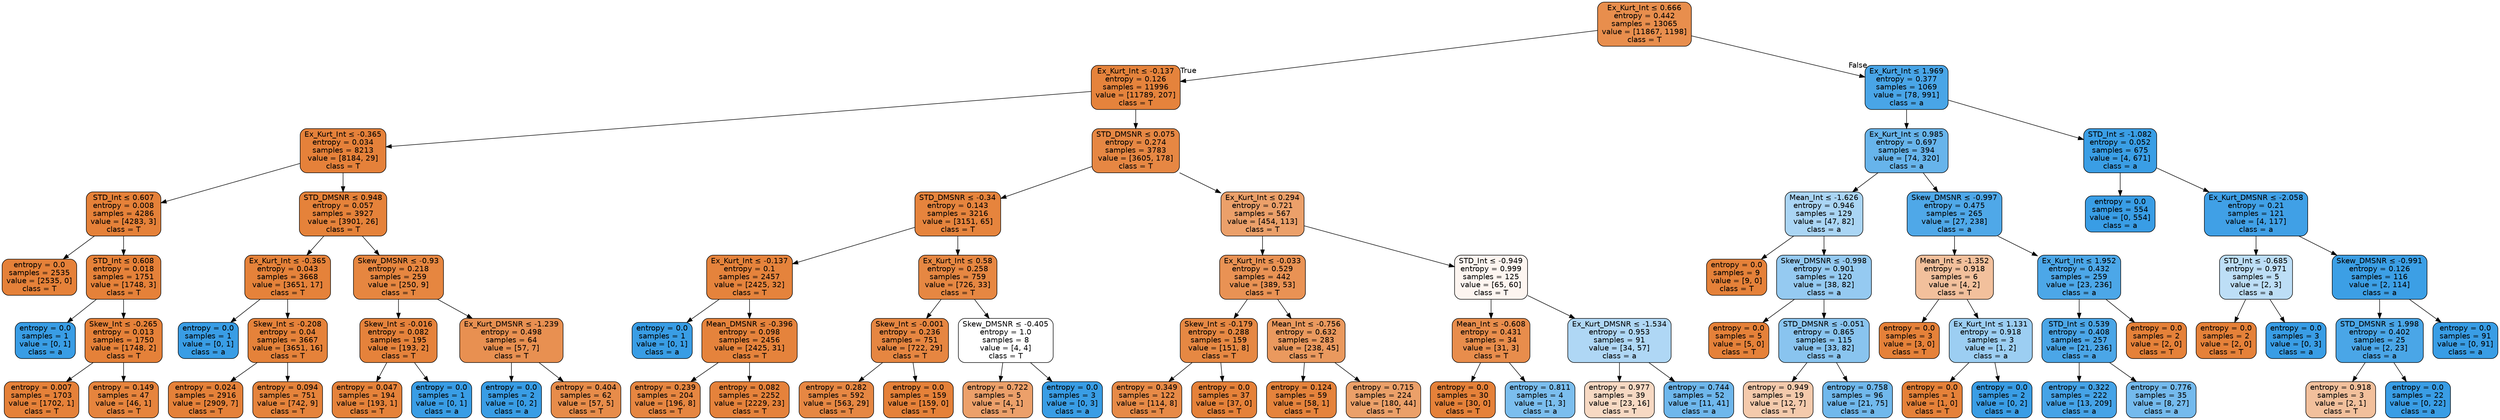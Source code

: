 digraph Tree {
node [shape=box, style="filled, rounded", color="black", fontname=helvetica] ;
edge [fontname=helvetica] ;
0 [label=<Ex_Kurt_Int &le; 0.666<br/>entropy = 0.442<br/>samples = 13065<br/>value = [11867, 1198]<br/>class = T>, fillcolor="#e88e4d"] ;
1 [label=<Ex_Kurt_Int &le; -0.137<br/>entropy = 0.126<br/>samples = 11996<br/>value = [11789, 207]<br/>class = T>, fillcolor="#e5833c"] ;
0 -> 1 [labeldistance=2.5, labelangle=45, headlabel="True"] ;
2 [label=<Ex_Kurt_Int &le; -0.365<br/>entropy = 0.034<br/>samples = 8213<br/>value = [8184, 29]<br/>class = T>, fillcolor="#e5813a"] ;
1 -> 2 ;
3 [label=<STD_Int &le; 0.607<br/>entropy = 0.008<br/>samples = 4286<br/>value = [4283, 3]<br/>class = T>, fillcolor="#e58139"] ;
2 -> 3 ;
4 [label=<entropy = 0.0<br/>samples = 2535<br/>value = [2535, 0]<br/>class = T>, fillcolor="#e58139"] ;
3 -> 4 ;
5 [label=<STD_Int &le; 0.608<br/>entropy = 0.018<br/>samples = 1751<br/>value = [1748, 3]<br/>class = T>, fillcolor="#e58139"] ;
3 -> 5 ;
6 [label=<entropy = 0.0<br/>samples = 1<br/>value = [0, 1]<br/>class = a>, fillcolor="#399de5"] ;
5 -> 6 ;
7 [label=<Skew_Int &le; -0.265<br/>entropy = 0.013<br/>samples = 1750<br/>value = [1748, 2]<br/>class = T>, fillcolor="#e58139"] ;
5 -> 7 ;
8 [label=<entropy = 0.007<br/>samples = 1703<br/>value = [1702, 1]<br/>class = T>, fillcolor="#e58139"] ;
7 -> 8 ;
9 [label=<entropy = 0.149<br/>samples = 47<br/>value = [46, 1]<br/>class = T>, fillcolor="#e6843d"] ;
7 -> 9 ;
10 [label=<STD_DMSNR &le; 0.948<br/>entropy = 0.057<br/>samples = 3927<br/>value = [3901, 26]<br/>class = T>, fillcolor="#e5823a"] ;
2 -> 10 ;
11 [label=<Ex_Kurt_Int &le; -0.365<br/>entropy = 0.043<br/>samples = 3668<br/>value = [3651, 17]<br/>class = T>, fillcolor="#e5823a"] ;
10 -> 11 ;
12 [label=<entropy = 0.0<br/>samples = 1<br/>value = [0, 1]<br/>class = a>, fillcolor="#399de5"] ;
11 -> 12 ;
13 [label=<Skew_Int &le; -0.208<br/>entropy = 0.04<br/>samples = 3667<br/>value = [3651, 16]<br/>class = T>, fillcolor="#e5823a"] ;
11 -> 13 ;
14 [label=<entropy = 0.024<br/>samples = 2916<br/>value = [2909, 7]<br/>class = T>, fillcolor="#e58139"] ;
13 -> 14 ;
15 [label=<entropy = 0.094<br/>samples = 751<br/>value = [742, 9]<br/>class = T>, fillcolor="#e5833b"] ;
13 -> 15 ;
16 [label=<Skew_DMSNR &le; -0.93<br/>entropy = 0.218<br/>samples = 259<br/>value = [250, 9]<br/>class = T>, fillcolor="#e68640"] ;
10 -> 16 ;
17 [label=<Skew_Int &le; -0.016<br/>entropy = 0.082<br/>samples = 195<br/>value = [193, 2]<br/>class = T>, fillcolor="#e5823b"] ;
16 -> 17 ;
18 [label=<entropy = 0.047<br/>samples = 194<br/>value = [193, 1]<br/>class = T>, fillcolor="#e5823a"] ;
17 -> 18 ;
19 [label=<entropy = 0.0<br/>samples = 1<br/>value = [0, 1]<br/>class = a>, fillcolor="#399de5"] ;
17 -> 19 ;
20 [label=<Ex_Kurt_DMSNR &le; -1.239<br/>entropy = 0.498<br/>samples = 64<br/>value = [57, 7]<br/>class = T>, fillcolor="#e89051"] ;
16 -> 20 ;
21 [label=<entropy = 0.0<br/>samples = 2<br/>value = [0, 2]<br/>class = a>, fillcolor="#399de5"] ;
20 -> 21 ;
22 [label=<entropy = 0.404<br/>samples = 62<br/>value = [57, 5]<br/>class = T>, fillcolor="#e78c4a"] ;
20 -> 22 ;
23 [label=<STD_DMSNR &le; 0.075<br/>entropy = 0.274<br/>samples = 3783<br/>value = [3605, 178]<br/>class = T>, fillcolor="#e68743"] ;
1 -> 23 ;
24 [label=<STD_DMSNR &le; -0.34<br/>entropy = 0.143<br/>samples = 3216<br/>value = [3151, 65]<br/>class = T>, fillcolor="#e6843d"] ;
23 -> 24 ;
25 [label=<Ex_Kurt_Int &le; -0.137<br/>entropy = 0.1<br/>samples = 2457<br/>value = [2425, 32]<br/>class = T>, fillcolor="#e5833c"] ;
24 -> 25 ;
26 [label=<entropy = 0.0<br/>samples = 1<br/>value = [0, 1]<br/>class = a>, fillcolor="#399de5"] ;
25 -> 26 ;
27 [label=<Mean_DMSNR &le; -0.396<br/>entropy = 0.098<br/>samples = 2456<br/>value = [2425, 31]<br/>class = T>, fillcolor="#e5833c"] ;
25 -> 27 ;
28 [label=<entropy = 0.239<br/>samples = 204<br/>value = [196, 8]<br/>class = T>, fillcolor="#e68641"] ;
27 -> 28 ;
29 [label=<entropy = 0.082<br/>samples = 2252<br/>value = [2229, 23]<br/>class = T>, fillcolor="#e5823b"] ;
27 -> 29 ;
30 [label=<Ex_Kurt_Int &le; 0.58<br/>entropy = 0.258<br/>samples = 759<br/>value = [726, 33]<br/>class = T>, fillcolor="#e68742"] ;
24 -> 30 ;
31 [label=<Skew_Int &le; -0.001<br/>entropy = 0.236<br/>samples = 751<br/>value = [722, 29]<br/>class = T>, fillcolor="#e68641"] ;
30 -> 31 ;
32 [label=<entropy = 0.282<br/>samples = 592<br/>value = [563, 29]<br/>class = T>, fillcolor="#e68743"] ;
31 -> 32 ;
33 [label=<entropy = 0.0<br/>samples = 159<br/>value = [159, 0]<br/>class = T>, fillcolor="#e58139"] ;
31 -> 33 ;
34 [label=<Skew_DMSNR &le; -0.405<br/>entropy = 1.0<br/>samples = 8<br/>value = [4, 4]<br/>class = T>, fillcolor="#ffffff"] ;
30 -> 34 ;
35 [label=<entropy = 0.722<br/>samples = 5<br/>value = [4, 1]<br/>class = T>, fillcolor="#eca06a"] ;
34 -> 35 ;
36 [label=<entropy = 0.0<br/>samples = 3<br/>value = [0, 3]<br/>class = a>, fillcolor="#399de5"] ;
34 -> 36 ;
37 [label=<Ex_Kurt_Int &le; 0.294<br/>entropy = 0.721<br/>samples = 567<br/>value = [454, 113]<br/>class = T>, fillcolor="#eba06a"] ;
23 -> 37 ;
38 [label=<Ex_Kurt_Int &le; -0.033<br/>entropy = 0.529<br/>samples = 442<br/>value = [389, 53]<br/>class = T>, fillcolor="#e99254"] ;
37 -> 38 ;
39 [label=<Skew_Int &le; -0.179<br/>entropy = 0.288<br/>samples = 159<br/>value = [151, 8]<br/>class = T>, fillcolor="#e68843"] ;
38 -> 39 ;
40 [label=<entropy = 0.349<br/>samples = 122<br/>value = [114, 8]<br/>class = T>, fillcolor="#e78a47"] ;
39 -> 40 ;
41 [label=<entropy = 0.0<br/>samples = 37<br/>value = [37, 0]<br/>class = T>, fillcolor="#e58139"] ;
39 -> 41 ;
42 [label=<Mean_Int &le; -0.756<br/>entropy = 0.632<br/>samples = 283<br/>value = [238, 45]<br/>class = T>, fillcolor="#ea995e"] ;
38 -> 42 ;
43 [label=<entropy = 0.124<br/>samples = 59<br/>value = [58, 1]<br/>class = T>, fillcolor="#e5833c"] ;
42 -> 43 ;
44 [label=<entropy = 0.715<br/>samples = 224<br/>value = [180, 44]<br/>class = T>, fillcolor="#eba069"] ;
42 -> 44 ;
45 [label=<STD_Int &le; -0.949<br/>entropy = 0.999<br/>samples = 125<br/>value = [65, 60]<br/>class = T>, fillcolor="#fdf5f0"] ;
37 -> 45 ;
46 [label=<Mean_Int &le; -0.608<br/>entropy = 0.431<br/>samples = 34<br/>value = [31, 3]<br/>class = T>, fillcolor="#e88d4c"] ;
45 -> 46 ;
47 [label=<entropy = 0.0<br/>samples = 30<br/>value = [30, 0]<br/>class = T>, fillcolor="#e58139"] ;
46 -> 47 ;
48 [label=<entropy = 0.811<br/>samples = 4<br/>value = [1, 3]<br/>class = a>, fillcolor="#7bbeee"] ;
46 -> 48 ;
49 [label=<Ex_Kurt_DMSNR &le; -1.534<br/>entropy = 0.953<br/>samples = 91<br/>value = [34, 57]<br/>class = a>, fillcolor="#afd7f5"] ;
45 -> 49 ;
50 [label=<entropy = 0.977<br/>samples = 39<br/>value = [23, 16]<br/>class = T>, fillcolor="#f7d9c3"] ;
49 -> 50 ;
51 [label=<entropy = 0.744<br/>samples = 52<br/>value = [11, 41]<br/>class = a>, fillcolor="#6eb7ec"] ;
49 -> 51 ;
52 [label=<Ex_Kurt_Int &le; 1.969<br/>entropy = 0.377<br/>samples = 1069<br/>value = [78, 991]<br/>class = a>, fillcolor="#49a5e7"] ;
0 -> 52 [labeldistance=2.5, labelangle=-45, headlabel="False"] ;
53 [label=<Ex_Kurt_Int &le; 0.985<br/>entropy = 0.697<br/>samples = 394<br/>value = [74, 320]<br/>class = a>, fillcolor="#67b4eb"] ;
52 -> 53 ;
54 [label=<Mean_Int &le; -1.626<br/>entropy = 0.946<br/>samples = 129<br/>value = [47, 82]<br/>class = a>, fillcolor="#aad5f4"] ;
53 -> 54 ;
55 [label=<entropy = 0.0<br/>samples = 9<br/>value = [9, 0]<br/>class = T>, fillcolor="#e58139"] ;
54 -> 55 ;
56 [label=<Skew_DMSNR &le; -0.998<br/>entropy = 0.901<br/>samples = 120<br/>value = [38, 82]<br/>class = a>, fillcolor="#95caf1"] ;
54 -> 56 ;
57 [label=<entropy = 0.0<br/>samples = 5<br/>value = [5, 0]<br/>class = T>, fillcolor="#e58139"] ;
56 -> 57 ;
58 [label=<STD_DMSNR &le; -0.051<br/>entropy = 0.865<br/>samples = 115<br/>value = [33, 82]<br/>class = a>, fillcolor="#89c4ef"] ;
56 -> 58 ;
59 [label=<entropy = 0.949<br/>samples = 19<br/>value = [12, 7]<br/>class = T>, fillcolor="#f4caac"] ;
58 -> 59 ;
60 [label=<entropy = 0.758<br/>samples = 96<br/>value = [21, 75]<br/>class = a>, fillcolor="#70b8ec"] ;
58 -> 60 ;
61 [label=<Skew_DMSNR &le; -0.997<br/>entropy = 0.475<br/>samples = 265<br/>value = [27, 238]<br/>class = a>, fillcolor="#4fa8e8"] ;
53 -> 61 ;
62 [label=<Mean_Int &le; -1.352<br/>entropy = 0.918<br/>samples = 6<br/>value = [4, 2]<br/>class = T>, fillcolor="#f2c09c"] ;
61 -> 62 ;
63 [label=<entropy = 0.0<br/>samples = 3<br/>value = [3, 0]<br/>class = T>, fillcolor="#e58139"] ;
62 -> 63 ;
64 [label=<Ex_Kurt_Int &le; 1.131<br/>entropy = 0.918<br/>samples = 3<br/>value = [1, 2]<br/>class = a>, fillcolor="#9ccef2"] ;
62 -> 64 ;
65 [label=<entropy = 0.0<br/>samples = 1<br/>value = [1, 0]<br/>class = T>, fillcolor="#e58139"] ;
64 -> 65 ;
66 [label=<entropy = 0.0<br/>samples = 2<br/>value = [0, 2]<br/>class = a>, fillcolor="#399de5"] ;
64 -> 66 ;
67 [label=<Ex_Kurt_Int &le; 1.952<br/>entropy = 0.432<br/>samples = 259<br/>value = [23, 236]<br/>class = a>, fillcolor="#4ca7e8"] ;
61 -> 67 ;
68 [label=<STD_Int &le; 0.539<br/>entropy = 0.408<br/>samples = 257<br/>value = [21, 236]<br/>class = a>, fillcolor="#4ba6e7"] ;
67 -> 68 ;
69 [label=<entropy = 0.322<br/>samples = 222<br/>value = [13, 209]<br/>class = a>, fillcolor="#45a3e7"] ;
68 -> 69 ;
70 [label=<entropy = 0.776<br/>samples = 35<br/>value = [8, 27]<br/>class = a>, fillcolor="#74baed"] ;
68 -> 70 ;
71 [label=<entropy = 0.0<br/>samples = 2<br/>value = [2, 0]<br/>class = T>, fillcolor="#e58139"] ;
67 -> 71 ;
72 [label=<STD_Int &le; -1.082<br/>entropy = 0.052<br/>samples = 675<br/>value = [4, 671]<br/>class = a>, fillcolor="#3a9ee5"] ;
52 -> 72 ;
73 [label=<entropy = 0.0<br/>samples = 554<br/>value = [0, 554]<br/>class = a>, fillcolor="#399de5"] ;
72 -> 73 ;
74 [label=<Ex_Kurt_DMSNR &le; -2.058<br/>entropy = 0.21<br/>samples = 121<br/>value = [4, 117]<br/>class = a>, fillcolor="#40a0e6"] ;
72 -> 74 ;
75 [label=<STD_Int &le; -0.685<br/>entropy = 0.971<br/>samples = 5<br/>value = [2, 3]<br/>class = a>, fillcolor="#bddef6"] ;
74 -> 75 ;
76 [label=<entropy = 0.0<br/>samples = 2<br/>value = [2, 0]<br/>class = T>, fillcolor="#e58139"] ;
75 -> 76 ;
77 [label=<entropy = 0.0<br/>samples = 3<br/>value = [0, 3]<br/>class = a>, fillcolor="#399de5"] ;
75 -> 77 ;
78 [label=<Skew_DMSNR &le; -0.991<br/>entropy = 0.126<br/>samples = 116<br/>value = [2, 114]<br/>class = a>, fillcolor="#3c9fe5"] ;
74 -> 78 ;
79 [label=<STD_DMSNR &le; 1.998<br/>entropy = 0.402<br/>samples = 25<br/>value = [2, 23]<br/>class = a>, fillcolor="#4aa6e7"] ;
78 -> 79 ;
80 [label=<entropy = 0.918<br/>samples = 3<br/>value = [2, 1]<br/>class = T>, fillcolor="#f2c09c"] ;
79 -> 80 ;
81 [label=<entropy = 0.0<br/>samples = 22<br/>value = [0, 22]<br/>class = a>, fillcolor="#399de5"] ;
79 -> 81 ;
82 [label=<entropy = 0.0<br/>samples = 91<br/>value = [0, 91]<br/>class = a>, fillcolor="#399de5"] ;
78 -> 82 ;
}